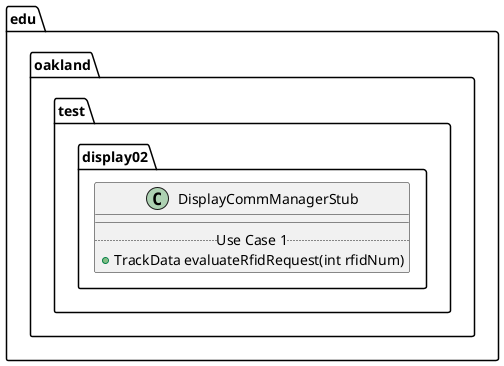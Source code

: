 @startuml DisplayCommManagerStub

package edu.oakland.test.display02 {
    class DisplayCommManagerStub {
        __
        .. Use Case 1 ..
        + TrackData evaluateRfidRequest(int rfidNum)
    }
}

@enduml